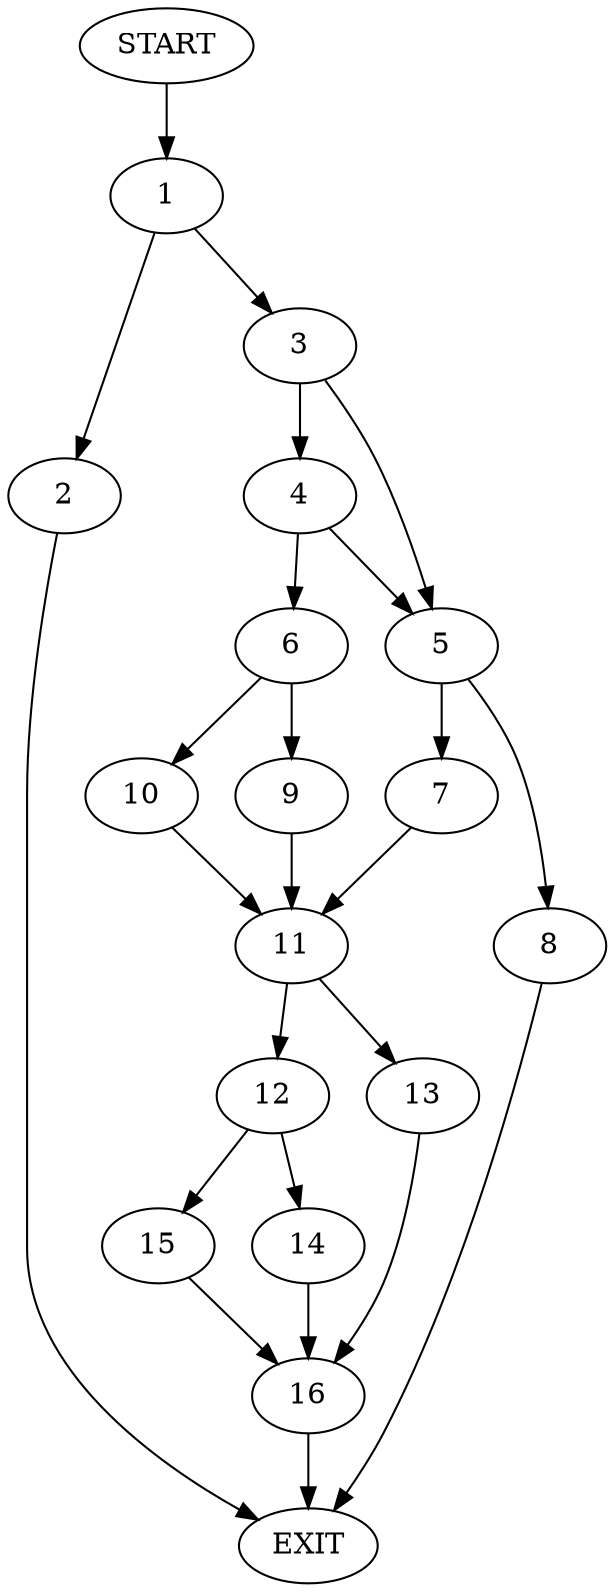digraph {
0 [label="START"]
17 [label="EXIT"]
0 -> 1
1 -> 2
1 -> 3
3 -> 4
3 -> 5
2 -> 17
4 -> 5
4 -> 6
5 -> 7
5 -> 8
6 -> 9
6 -> 10
7 -> 11
8 -> 17
11 -> 12
11 -> 13
9 -> 11
10 -> 11
12 -> 14
12 -> 15
13 -> 16
14 -> 16
15 -> 16
16 -> 17
}
